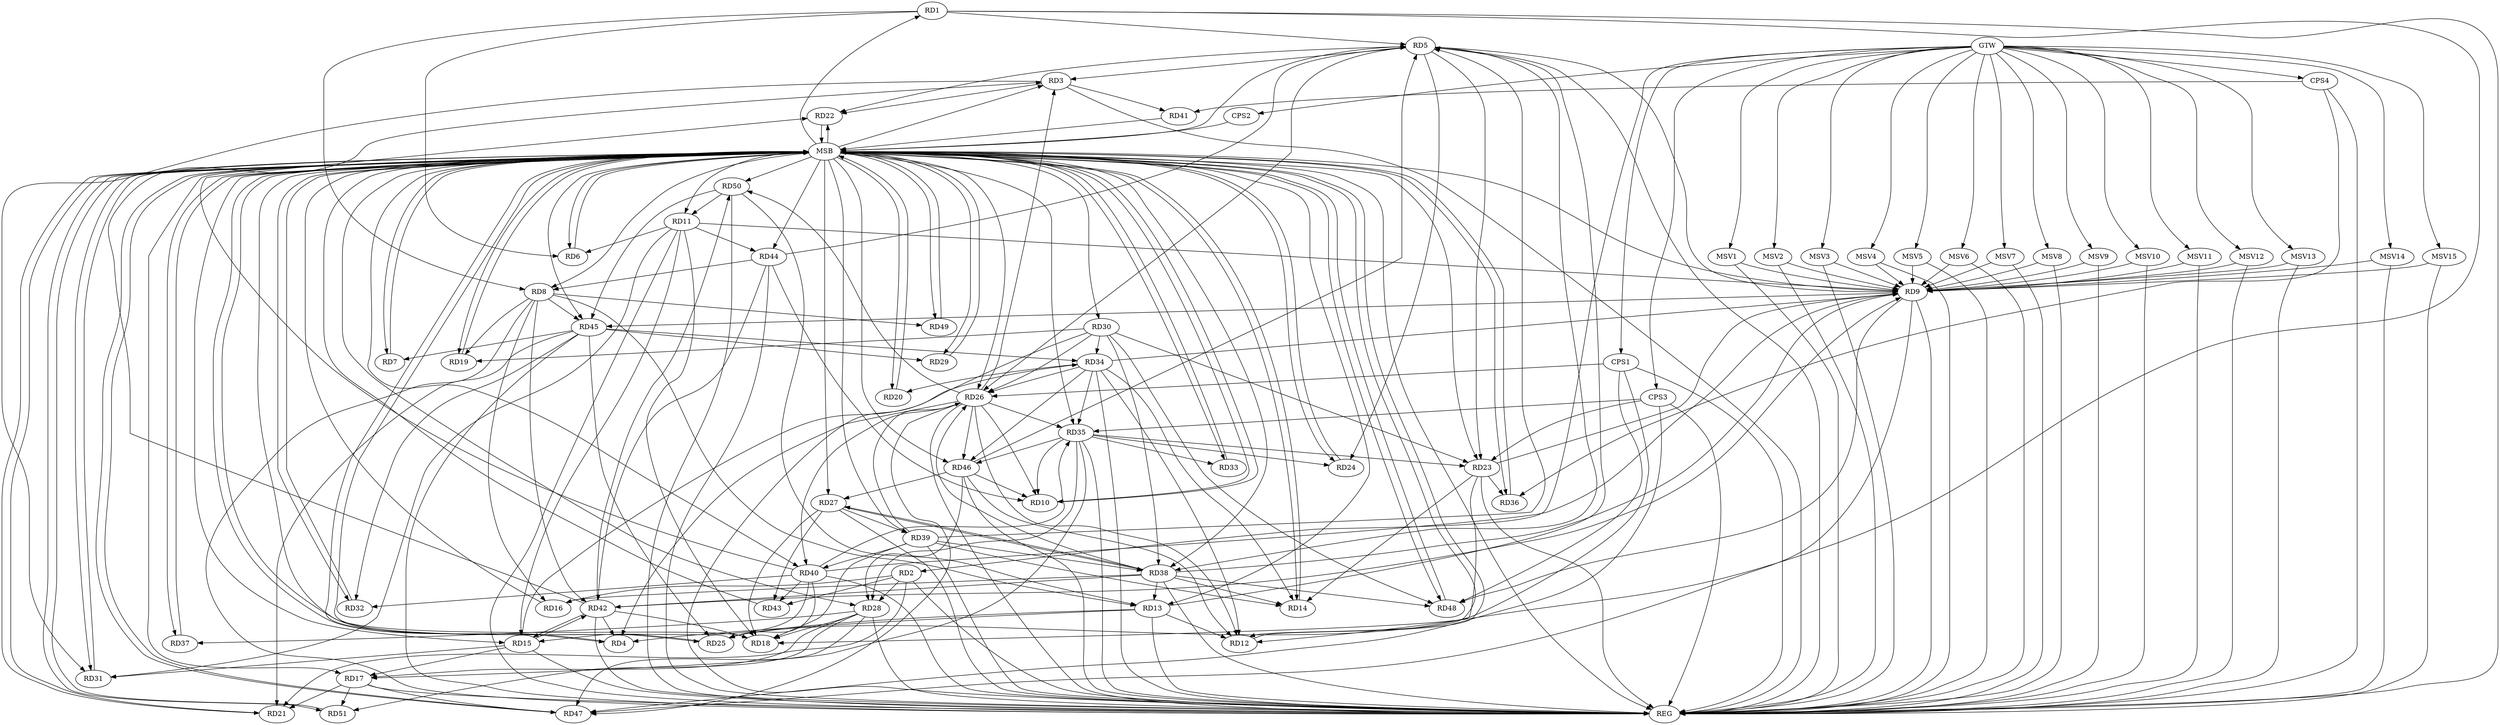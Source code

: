 strict digraph G {
  RD1 [ label="RD1" ];
  RD2 [ label="RD2" ];
  RD3 [ label="RD3" ];
  RD4 [ label="RD4" ];
  RD5 [ label="RD5" ];
  RD6 [ label="RD6" ];
  RD7 [ label="RD7" ];
  RD8 [ label="RD8" ];
  RD9 [ label="RD9" ];
  RD10 [ label="RD10" ];
  RD11 [ label="RD11" ];
  RD12 [ label="RD12" ];
  RD13 [ label="RD13" ];
  RD14 [ label="RD14" ];
  RD15 [ label="RD15" ];
  RD16 [ label="RD16" ];
  RD17 [ label="RD17" ];
  RD18 [ label="RD18" ];
  RD19 [ label="RD19" ];
  RD20 [ label="RD20" ];
  RD21 [ label="RD21" ];
  RD22 [ label="RD22" ];
  RD23 [ label="RD23" ];
  RD24 [ label="RD24" ];
  RD25 [ label="RD25" ];
  RD26 [ label="RD26" ];
  RD27 [ label="RD27" ];
  RD28 [ label="RD28" ];
  RD29 [ label="RD29" ];
  RD30 [ label="RD30" ];
  RD31 [ label="RD31" ];
  RD32 [ label="RD32" ];
  RD33 [ label="RD33" ];
  RD34 [ label="RD34" ];
  RD35 [ label="RD35" ];
  RD36 [ label="RD36" ];
  RD37 [ label="RD37" ];
  RD38 [ label="RD38" ];
  RD39 [ label="RD39" ];
  RD40 [ label="RD40" ];
  RD41 [ label="RD41" ];
  RD42 [ label="RD42" ];
  RD43 [ label="RD43" ];
  RD44 [ label="RD44" ];
  RD45 [ label="RD45" ];
  RD46 [ label="RD46" ];
  RD47 [ label="RD47" ];
  RD48 [ label="RD48" ];
  RD49 [ label="RD49" ];
  RD50 [ label="RD50" ];
  RD51 [ label="RD51" ];
  CPS1 [ label="CPS1" ];
  CPS2 [ label="CPS2" ];
  CPS3 [ label="CPS3" ];
  CPS4 [ label="CPS4" ];
  GTW [ label="GTW" ];
  REG [ label="REG" ];
  MSB [ label="MSB" ];
  MSV1 [ label="MSV1" ];
  MSV2 [ label="MSV2" ];
  MSV3 [ label="MSV3" ];
  MSV4 [ label="MSV4" ];
  MSV5 [ label="MSV5" ];
  MSV6 [ label="MSV6" ];
  MSV7 [ label="MSV7" ];
  MSV8 [ label="MSV8" ];
  MSV9 [ label="MSV9" ];
  MSV10 [ label="MSV10" ];
  MSV11 [ label="MSV11" ];
  MSV12 [ label="MSV12" ];
  MSV13 [ label="MSV13" ];
  MSV14 [ label="MSV14" ];
  MSV15 [ label="MSV15" ];
  RD1 -> RD5;
  RD1 -> RD6;
  RD1 -> RD8;
  RD1 -> RD12;
  RD2 -> RD16;
  RD2 -> RD21;
  RD2 -> RD28;
  RD2 -> RD43;
  RD5 -> RD3;
  RD3 -> RD22;
  RD26 -> RD3;
  RD3 -> RD31;
  RD3 -> RD41;
  RD42 -> RD3;
  RD13 -> RD4;
  RD26 -> RD4;
  RD42 -> RD4;
  RD5 -> RD9;
  RD13 -> RD5;
  RD5 -> RD22;
  RD5 -> RD23;
  RD5 -> RD24;
  RD5 -> RD26;
  RD5 -> RD38;
  RD39 -> RD5;
  RD44 -> RD5;
  RD46 -> RD5;
  RD11 -> RD6;
  RD45 -> RD7;
  RD8 -> RD13;
  RD8 -> RD16;
  RD8 -> RD19;
  RD8 -> RD42;
  RD44 -> RD8;
  RD8 -> RD45;
  RD8 -> RD49;
  RD11 -> RD9;
  RD23 -> RD9;
  RD34 -> RD9;
  RD38 -> RD9;
  RD40 -> RD9;
  RD42 -> RD9;
  RD9 -> RD45;
  RD9 -> RD47;
  RD9 -> RD48;
  RD26 -> RD10;
  RD35 -> RD10;
  RD44 -> RD10;
  RD46 -> RD10;
  RD11 -> RD15;
  RD11 -> RD18;
  RD11 -> RD31;
  RD11 -> RD44;
  RD50 -> RD11;
  RD13 -> RD12;
  RD26 -> RD12;
  RD34 -> RD12;
  RD46 -> RD12;
  RD13 -> RD25;
  RD38 -> RD13;
  RD50 -> RD13;
  RD23 -> RD14;
  RD34 -> RD14;
  RD38 -> RD14;
  RD39 -> RD14;
  RD15 -> RD17;
  RD15 -> RD31;
  RD15 -> RD34;
  RD40 -> RD15;
  RD15 -> RD42;
  RD42 -> RD15;
  RD38 -> RD16;
  RD17 -> RD21;
  RD28 -> RD17;
  RD35 -> RD17;
  RD17 -> RD47;
  RD17 -> RD51;
  RD23 -> RD18;
  RD27 -> RD18;
  RD28 -> RD18;
  RD39 -> RD18;
  RD42 -> RD18;
  RD30 -> RD19;
  RD34 -> RD20;
  RD45 -> RD21;
  RD40 -> RD22;
  RD30 -> RD23;
  RD35 -> RD23;
  RD23 -> RD36;
  RD35 -> RD24;
  RD40 -> RD25;
  RD45 -> RD25;
  RD30 -> RD26;
  RD34 -> RD26;
  RD26 -> RD35;
  RD38 -> RD26;
  RD39 -> RD26;
  RD26 -> RD40;
  RD26 -> RD46;
  RD26 -> RD47;
  RD26 -> RD50;
  RD27 -> RD38;
  RD38 -> RD27;
  RD27 -> RD39;
  RD27 -> RD43;
  RD46 -> RD27;
  RD35 -> RD28;
  RD28 -> RD37;
  RD46 -> RD28;
  RD28 -> RD47;
  RD28 -> RD51;
  RD45 -> RD29;
  RD30 -> RD34;
  RD30 -> RD38;
  RD30 -> RD48;
  RD40 -> RD32;
  RD45 -> RD32;
  RD35 -> RD33;
  RD34 -> RD35;
  RD45 -> RD34;
  RD34 -> RD46;
  RD40 -> RD35;
  RD35 -> RD46;
  RD39 -> RD38;
  RD38 -> RD42;
  RD38 -> RD48;
  RD39 -> RD40;
  RD40 -> RD43;
  RD44 -> RD42;
  RD42 -> RD50;
  RD50 -> RD45;
  CPS1 -> RD48;
  CPS1 -> RD25;
  CPS1 -> RD26;
  CPS3 -> RD35;
  CPS3 -> RD47;
  CPS3 -> RD23;
  CPS4 -> RD41;
  CPS4 -> RD36;
  GTW -> RD2;
  GTW -> CPS1;
  GTW -> CPS2;
  GTW -> CPS3;
  GTW -> CPS4;
  RD1 -> REG;
  RD2 -> REG;
  RD3 -> REG;
  RD5 -> REG;
  RD8 -> REG;
  RD9 -> REG;
  RD11 -> REG;
  RD13 -> REG;
  RD15 -> REG;
  RD17 -> REG;
  RD23 -> REG;
  RD26 -> REG;
  RD27 -> REG;
  RD28 -> REG;
  RD30 -> REG;
  RD34 -> REG;
  RD35 -> REG;
  RD38 -> REG;
  RD39 -> REG;
  RD40 -> REG;
  RD42 -> REG;
  RD44 -> REG;
  RD45 -> REG;
  RD46 -> REG;
  RD50 -> REG;
  CPS1 -> REG;
  CPS3 -> REG;
  CPS4 -> REG;
  RD4 -> MSB;
  MSB -> RD8;
  MSB -> RD27;
  MSB -> RD28;
  MSB -> RD35;
  MSB -> RD40;
  MSB -> RD46;
  MSB -> REG;
  RD6 -> MSB;
  MSB -> RD5;
  MSB -> RD12;
  MSB -> RD14;
  MSB -> RD37;
  RD7 -> MSB;
  MSB -> RD26;
  MSB -> RD48;
  RD10 -> MSB;
  MSB -> RD1;
  MSB -> RD3;
  MSB -> RD24;
  MSB -> RD30;
  MSB -> RD31;
  MSB -> RD33;
  RD12 -> MSB;
  MSB -> RD11;
  RD14 -> MSB;
  MSB -> RD17;
  MSB -> RD44;
  RD16 -> MSB;
  MSB -> RD7;
  MSB -> RD10;
  MSB -> RD32;
  MSB -> RD36;
  RD18 -> MSB;
  RD19 -> MSB;
  MSB -> RD9;
  MSB -> RD49;
  RD20 -> MSB;
  MSB -> RD4;
  RD21 -> MSB;
  MSB -> RD15;
  MSB -> RD20;
  RD22 -> MSB;
  MSB -> RD39;
  RD24 -> MSB;
  MSB -> RD50;
  MSB -> RD51;
  RD25 -> MSB;
  MSB -> RD13;
  MSB -> RD23;
  RD29 -> MSB;
  MSB -> RD38;
  RD31 -> MSB;
  MSB -> RD29;
  RD32 -> MSB;
  MSB -> RD6;
  MSB -> RD47;
  RD33 -> MSB;
  MSB -> RD22;
  RD36 -> MSB;
  RD37 -> MSB;
  RD41 -> MSB;
  MSB -> RD21;
  MSB -> RD25;
  RD43 -> MSB;
  RD47 -> MSB;
  RD48 -> MSB;
  MSB -> RD45;
  RD49 -> MSB;
  RD51 -> MSB;
  MSB -> RD19;
  CPS2 -> MSB;
  MSV1 -> RD9;
  MSV2 -> RD9;
  MSV3 -> RD9;
  MSV4 -> RD9;
  MSV5 -> RD9;
  MSV6 -> RD9;
  MSV7 -> RD9;
  MSV8 -> RD9;
  MSV9 -> RD9;
  MSV10 -> RD9;
  GTW -> MSV1;
  MSV1 -> REG;
  GTW -> MSV2;
  MSV2 -> REG;
  GTW -> MSV3;
  MSV3 -> REG;
  GTW -> MSV4;
  MSV4 -> REG;
  GTW -> MSV5;
  MSV5 -> REG;
  GTW -> MSV6;
  MSV6 -> REG;
  GTW -> MSV7;
  MSV7 -> REG;
  GTW -> MSV8;
  MSV8 -> REG;
  GTW -> MSV9;
  MSV9 -> REG;
  GTW -> MSV10;
  MSV10 -> REG;
  MSV11 -> RD9;
  MSV12 -> RD9;
  GTW -> MSV11;
  MSV11 -> REG;
  GTW -> MSV12;
  MSV12 -> REG;
  MSV13 -> RD9;
  GTW -> MSV13;
  MSV13 -> REG;
  MSV14 -> RD9;
  GTW -> MSV14;
  MSV14 -> REG;
  MSV15 -> RD9;
  GTW -> MSV15;
  MSV15 -> REG;
}
